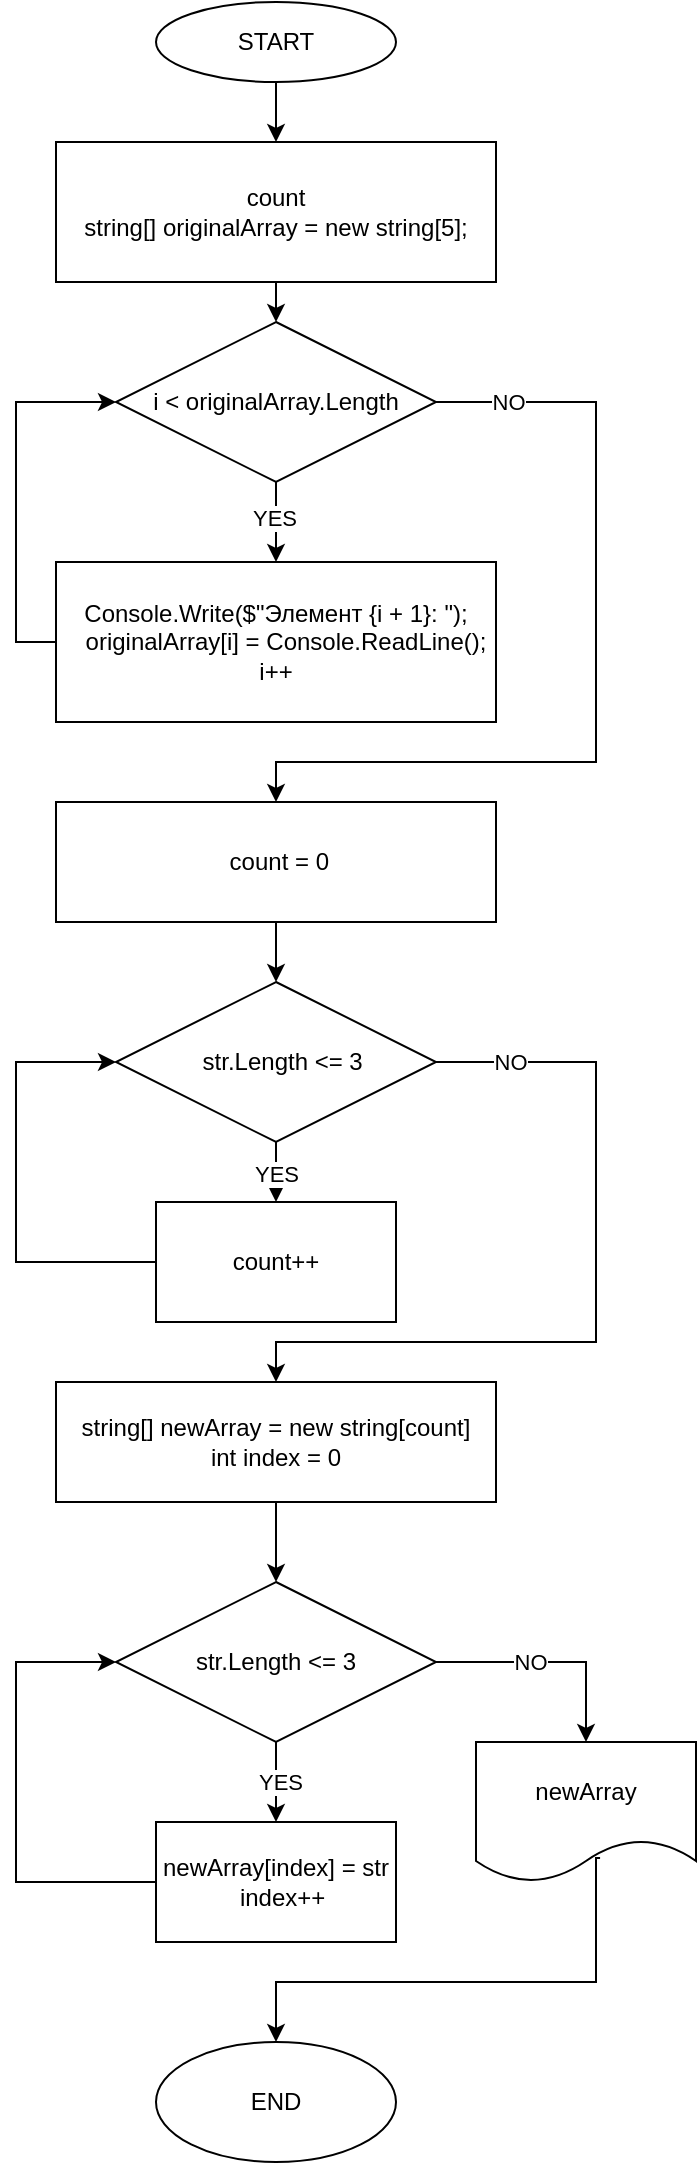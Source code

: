 <mxfile version="22.1.11" type="device">
  <diagram name="Страница — 1" id="QCrGb2w93tzwCZUYAp4L">
    <mxGraphModel dx="954" dy="600" grid="1" gridSize="10" guides="1" tooltips="1" connect="1" arrows="1" fold="1" page="1" pageScale="1" pageWidth="827" pageHeight="1169" math="0" shadow="0">
      <root>
        <mxCell id="0" />
        <mxCell id="1" parent="0" />
        <mxCell id="ihMcbCoakB1ffSBJtQC2-8" style="edgeStyle=orthogonalEdgeStyle;rounded=0;orthogonalLoop=1;jettySize=auto;html=1;exitX=0.5;exitY=1;exitDx=0;exitDy=0;entryX=0.5;entryY=0;entryDx=0;entryDy=0;" edge="1" parent="1" source="ihMcbCoakB1ffSBJtQC2-1" target="ihMcbCoakB1ffSBJtQC2-2">
          <mxGeometry relative="1" as="geometry" />
        </mxCell>
        <mxCell id="ihMcbCoakB1ffSBJtQC2-1" value="START" style="ellipse;whiteSpace=wrap;html=1;" vertex="1" parent="1">
          <mxGeometry x="340" y="50" width="120" height="40" as="geometry" />
        </mxCell>
        <mxCell id="ihMcbCoakB1ffSBJtQC2-9" style="edgeStyle=orthogonalEdgeStyle;rounded=0;orthogonalLoop=1;jettySize=auto;html=1;exitX=0.5;exitY=1;exitDx=0;exitDy=0;entryX=0.5;entryY=0;entryDx=0;entryDy=0;" edge="1" parent="1" source="ihMcbCoakB1ffSBJtQC2-2" target="ihMcbCoakB1ffSBJtQC2-3">
          <mxGeometry relative="1" as="geometry" />
        </mxCell>
        <mxCell id="ihMcbCoakB1ffSBJtQC2-2" value="count&lt;br&gt;string[] originalArray = new string[5];" style="rounded=0;whiteSpace=wrap;html=1;" vertex="1" parent="1">
          <mxGeometry x="290" y="120" width="220" height="70" as="geometry" />
        </mxCell>
        <mxCell id="ihMcbCoakB1ffSBJtQC2-5" style="edgeStyle=orthogonalEdgeStyle;rounded=0;orthogonalLoop=1;jettySize=auto;html=1;exitX=0.5;exitY=1;exitDx=0;exitDy=0;entryX=0.5;entryY=0;entryDx=0;entryDy=0;" edge="1" parent="1" source="ihMcbCoakB1ffSBJtQC2-3" target="ihMcbCoakB1ffSBJtQC2-4">
          <mxGeometry relative="1" as="geometry" />
        </mxCell>
        <mxCell id="ihMcbCoakB1ffSBJtQC2-6" value="YES" style="edgeLabel;html=1;align=center;verticalAlign=middle;resizable=0;points=[];" vertex="1" connectable="0" parent="ihMcbCoakB1ffSBJtQC2-5">
          <mxGeometry x="-0.125" y="-1" relative="1" as="geometry">
            <mxPoint as="offset" />
          </mxGeometry>
        </mxCell>
        <mxCell id="ihMcbCoakB1ffSBJtQC2-12" style="edgeStyle=orthogonalEdgeStyle;rounded=0;orthogonalLoop=1;jettySize=auto;html=1;entryX=0.5;entryY=0;entryDx=0;entryDy=0;exitX=1;exitY=0.5;exitDx=0;exitDy=0;" edge="1" parent="1" source="ihMcbCoakB1ffSBJtQC2-3" target="ihMcbCoakB1ffSBJtQC2-10">
          <mxGeometry relative="1" as="geometry">
            <mxPoint x="440" y="250" as="sourcePoint" />
            <mxPoint x="400" y="480" as="targetPoint" />
            <Array as="points">
              <mxPoint x="560" y="250" />
              <mxPoint x="560" y="430" />
              <mxPoint x="400" y="430" />
            </Array>
          </mxGeometry>
        </mxCell>
        <mxCell id="ihMcbCoakB1ffSBJtQC2-13" value="NO" style="edgeLabel;html=1;align=center;verticalAlign=middle;resizable=0;points=[];" vertex="1" connectable="0" parent="ihMcbCoakB1ffSBJtQC2-12">
          <mxGeometry x="-0.838" y="1" relative="1" as="geometry">
            <mxPoint y="1" as="offset" />
          </mxGeometry>
        </mxCell>
        <mxCell id="ihMcbCoakB1ffSBJtQC2-3" value="i &amp;lt; originalArray.Length" style="rhombus;whiteSpace=wrap;html=1;" vertex="1" parent="1">
          <mxGeometry x="320" y="210" width="160" height="80" as="geometry" />
        </mxCell>
        <mxCell id="ihMcbCoakB1ffSBJtQC2-7" style="edgeStyle=orthogonalEdgeStyle;rounded=0;orthogonalLoop=1;jettySize=auto;html=1;entryX=0;entryY=0.5;entryDx=0;entryDy=0;exitX=0;exitY=0.5;exitDx=0;exitDy=0;" edge="1" parent="1" source="ihMcbCoakB1ffSBJtQC2-4" target="ihMcbCoakB1ffSBJtQC2-3">
          <mxGeometry relative="1" as="geometry">
            <Array as="points">
              <mxPoint x="270" y="370" />
              <mxPoint x="270" y="250" />
            </Array>
          </mxGeometry>
        </mxCell>
        <mxCell id="ihMcbCoakB1ffSBJtQC2-4" value="Console.Write($&quot;Элемент {i + 1}: &quot;);&lt;br&gt;&amp;nbsp; &amp;nbsp;originalArray[i] = Console.ReadLine();&lt;br&gt;i++" style="rounded=0;whiteSpace=wrap;html=1;" vertex="1" parent="1">
          <mxGeometry x="290" y="330" width="220" height="80" as="geometry" />
        </mxCell>
        <mxCell id="ihMcbCoakB1ffSBJtQC2-17" style="edgeStyle=orthogonalEdgeStyle;rounded=0;orthogonalLoop=1;jettySize=auto;html=1;entryX=0.5;entryY=0;entryDx=0;entryDy=0;" edge="1" parent="1" source="ihMcbCoakB1ffSBJtQC2-10" target="ihMcbCoakB1ffSBJtQC2-14">
          <mxGeometry relative="1" as="geometry" />
        </mxCell>
        <mxCell id="ihMcbCoakB1ffSBJtQC2-10" value="&amp;nbsp;count = 0" style="rounded=0;whiteSpace=wrap;html=1;" vertex="1" parent="1">
          <mxGeometry x="290" y="450" width="220" height="60" as="geometry" />
        </mxCell>
        <mxCell id="ihMcbCoakB1ffSBJtQC2-19" style="edgeStyle=orthogonalEdgeStyle;rounded=0;orthogonalLoop=1;jettySize=auto;html=1;exitX=0.5;exitY=1;exitDx=0;exitDy=0;entryX=0.5;entryY=0;entryDx=0;entryDy=0;" edge="1" parent="1" source="ihMcbCoakB1ffSBJtQC2-14" target="ihMcbCoakB1ffSBJtQC2-18">
          <mxGeometry relative="1" as="geometry" />
        </mxCell>
        <mxCell id="ihMcbCoakB1ffSBJtQC2-20" value="YES" style="edgeLabel;html=1;align=center;verticalAlign=middle;resizable=0;points=[];" vertex="1" connectable="0" parent="ihMcbCoakB1ffSBJtQC2-19">
          <mxGeometry x="-0.017" relative="1" as="geometry">
            <mxPoint y="1" as="offset" />
          </mxGeometry>
        </mxCell>
        <mxCell id="ihMcbCoakB1ffSBJtQC2-23" style="edgeStyle=orthogonalEdgeStyle;rounded=0;orthogonalLoop=1;jettySize=auto;html=1;exitX=1;exitY=0.5;exitDx=0;exitDy=0;entryX=0.5;entryY=0;entryDx=0;entryDy=0;" edge="1" parent="1" source="ihMcbCoakB1ffSBJtQC2-14" target="ihMcbCoakB1ffSBJtQC2-22">
          <mxGeometry relative="1" as="geometry">
            <Array as="points">
              <mxPoint x="560" y="580" />
              <mxPoint x="560" y="720" />
              <mxPoint x="400" y="720" />
            </Array>
          </mxGeometry>
        </mxCell>
        <mxCell id="ihMcbCoakB1ffSBJtQC2-24" value="NO" style="edgeLabel;html=1;align=center;verticalAlign=middle;resizable=0;points=[];" vertex="1" connectable="0" parent="ihMcbCoakB1ffSBJtQC2-23">
          <mxGeometry x="-0.818" y="1" relative="1" as="geometry">
            <mxPoint y="1" as="offset" />
          </mxGeometry>
        </mxCell>
        <mxCell id="ihMcbCoakB1ffSBJtQC2-14" value="&amp;nbsp; str.Length &amp;lt;= 3" style="rhombus;whiteSpace=wrap;html=1;" vertex="1" parent="1">
          <mxGeometry x="320" y="540" width="160" height="80" as="geometry" />
        </mxCell>
        <mxCell id="ihMcbCoakB1ffSBJtQC2-21" style="edgeStyle=orthogonalEdgeStyle;rounded=0;orthogonalLoop=1;jettySize=auto;html=1;exitX=0;exitY=0.5;exitDx=0;exitDy=0;entryX=0;entryY=0.5;entryDx=0;entryDy=0;" edge="1" parent="1" source="ihMcbCoakB1ffSBJtQC2-18" target="ihMcbCoakB1ffSBJtQC2-14">
          <mxGeometry relative="1" as="geometry">
            <Array as="points">
              <mxPoint x="270" y="680" />
              <mxPoint x="270" y="580" />
            </Array>
          </mxGeometry>
        </mxCell>
        <mxCell id="ihMcbCoakB1ffSBJtQC2-18" value="count++" style="rounded=0;whiteSpace=wrap;html=1;" vertex="1" parent="1">
          <mxGeometry x="340" y="650" width="120" height="60" as="geometry" />
        </mxCell>
        <mxCell id="ihMcbCoakB1ffSBJtQC2-32" style="edgeStyle=orthogonalEdgeStyle;rounded=0;orthogonalLoop=1;jettySize=auto;html=1;exitX=0.5;exitY=1;exitDx=0;exitDy=0;entryX=0.5;entryY=0;entryDx=0;entryDy=0;" edge="1" parent="1" source="ihMcbCoakB1ffSBJtQC2-22" target="ihMcbCoakB1ffSBJtQC2-25">
          <mxGeometry relative="1" as="geometry" />
        </mxCell>
        <mxCell id="ihMcbCoakB1ffSBJtQC2-22" value="string[] newArray = new string[count]&lt;br&gt;int index = 0" style="rounded=0;whiteSpace=wrap;html=1;" vertex="1" parent="1">
          <mxGeometry x="290" y="740" width="220" height="60" as="geometry" />
        </mxCell>
        <mxCell id="ihMcbCoakB1ffSBJtQC2-27" style="edgeStyle=orthogonalEdgeStyle;rounded=0;orthogonalLoop=1;jettySize=auto;html=1;exitX=0.5;exitY=1;exitDx=0;exitDy=0;entryX=0.5;entryY=0;entryDx=0;entryDy=0;" edge="1" parent="1" source="ihMcbCoakB1ffSBJtQC2-25" target="ihMcbCoakB1ffSBJtQC2-26">
          <mxGeometry relative="1" as="geometry" />
        </mxCell>
        <mxCell id="ihMcbCoakB1ffSBJtQC2-28" value="YES" style="edgeLabel;html=1;align=center;verticalAlign=middle;resizable=0;points=[];" vertex="1" connectable="0" parent="ihMcbCoakB1ffSBJtQC2-27">
          <mxGeometry y="2" relative="1" as="geometry">
            <mxPoint as="offset" />
          </mxGeometry>
        </mxCell>
        <mxCell id="ihMcbCoakB1ffSBJtQC2-33" style="edgeStyle=orthogonalEdgeStyle;rounded=0;orthogonalLoop=1;jettySize=auto;html=1;exitX=1;exitY=0.5;exitDx=0;exitDy=0;entryX=0.5;entryY=0;entryDx=0;entryDy=0;" edge="1" parent="1" source="ihMcbCoakB1ffSBJtQC2-25" target="ihMcbCoakB1ffSBJtQC2-31">
          <mxGeometry relative="1" as="geometry">
            <mxPoint x="610" y="910" as="targetPoint" />
          </mxGeometry>
        </mxCell>
        <mxCell id="ihMcbCoakB1ffSBJtQC2-34" value="NO" style="edgeLabel;html=1;align=center;verticalAlign=middle;resizable=0;points=[];" vertex="1" connectable="0" parent="ihMcbCoakB1ffSBJtQC2-33">
          <mxGeometry x="-0.188" relative="1" as="geometry">
            <mxPoint as="offset" />
          </mxGeometry>
        </mxCell>
        <mxCell id="ihMcbCoakB1ffSBJtQC2-25" value="str.Length &amp;lt;= 3" style="rhombus;whiteSpace=wrap;html=1;" vertex="1" parent="1">
          <mxGeometry x="320" y="840" width="160" height="80" as="geometry" />
        </mxCell>
        <mxCell id="ihMcbCoakB1ffSBJtQC2-29" style="edgeStyle=orthogonalEdgeStyle;rounded=0;orthogonalLoop=1;jettySize=auto;html=1;exitX=0;exitY=0.5;exitDx=0;exitDy=0;entryX=0;entryY=0.5;entryDx=0;entryDy=0;" edge="1" parent="1" source="ihMcbCoakB1ffSBJtQC2-26" target="ihMcbCoakB1ffSBJtQC2-25">
          <mxGeometry relative="1" as="geometry">
            <Array as="points">
              <mxPoint x="270" y="990" />
              <mxPoint x="270" y="880" />
            </Array>
          </mxGeometry>
        </mxCell>
        <mxCell id="ihMcbCoakB1ffSBJtQC2-26" value="newArray[index] = str&lt;br&gt;&amp;nbsp; index++" style="rounded=0;whiteSpace=wrap;html=1;" vertex="1" parent="1">
          <mxGeometry x="340" y="960" width="120" height="60" as="geometry" />
        </mxCell>
        <mxCell id="ihMcbCoakB1ffSBJtQC2-37" style="edgeStyle=orthogonalEdgeStyle;rounded=0;orthogonalLoop=1;jettySize=auto;html=1;entryX=0.5;entryY=0;entryDx=0;entryDy=0;exitX=0.564;exitY=0.829;exitDx=0;exitDy=0;exitPerimeter=0;" edge="1" parent="1" source="ihMcbCoakB1ffSBJtQC2-31" target="ihMcbCoakB1ffSBJtQC2-36">
          <mxGeometry relative="1" as="geometry">
            <Array as="points">
              <mxPoint x="560" y="978" />
              <mxPoint x="560" y="1040" />
              <mxPoint x="400" y="1040" />
            </Array>
          </mxGeometry>
        </mxCell>
        <mxCell id="ihMcbCoakB1ffSBJtQC2-31" value="newArray" style="shape=document;whiteSpace=wrap;html=1;boundedLbl=1;" vertex="1" parent="1">
          <mxGeometry x="500" y="920" width="110" height="70" as="geometry" />
        </mxCell>
        <mxCell id="ihMcbCoakB1ffSBJtQC2-36" value="END" style="ellipse;whiteSpace=wrap;html=1;" vertex="1" parent="1">
          <mxGeometry x="340" y="1070" width="120" height="60" as="geometry" />
        </mxCell>
      </root>
    </mxGraphModel>
  </diagram>
</mxfile>
